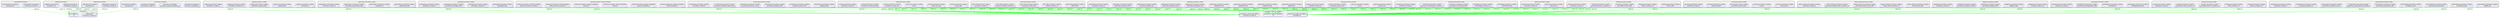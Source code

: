 digraph ColumnSameAsNetwork {
graph [
            fontname="Helvetica",
            fontsize=12,
            bgcolor=white,
            splines=true,
            nodesep=0.6,
            concentrate=true,
            compound=true,
        ];
node [shape=box, style=rounded, fontname="Helvetica"];
edge [fontname="Helvetica"];
subgraph cluster_freeze_drying_procedure_models {
  C99 [color="blue", fillcolor="#ffffff", label="freeze_drying_procedure_models\nfreeze_dried_container_id"];
  C100 [color="blue", fillcolor="#ffffff", label="freeze_drying_procedure_models\nfreeze_dried_with"];
  C104 [color="blue", fillcolor="#ffffff", label="freeze_drying_procedure_models\nprocedure_freeze_dried_container_id"];
  C105 [color="blue", fillcolor="#ffffff", label="freeze_drying_procedure_models\nprocedure_freeze_dried_with"];
  C106 [color="blue", fillcolor="#ffffff", label="freeze_drying_procedure_models\nprocedure_model_id"];
  label="freeze_drying_procedure_models";
  style="filled, rounded";
  fillcolor="#f0f0f0";
}
subgraph cluster_shared_procedure_model_trackables {
  C285 [color="blue", fillcolor="#ffffff", label="shared_procedure_model_trackables\nchild_id"];
  C286 [color="blue", fillcolor="#ffffff", label="shared_procedure_model_trackables\nchild_procedure_model_id"];
  C287 [color="blue", fillcolor="#ffffff", label="shared_procedure_model_trackables\nchild_trackable_id"];
  C290 [color="blue", fillcolor="#ffffff", label="shared_procedure_model_trackables\nparent_id"];
  C291 [color="blue", fillcolor="#ffffff", label="shared_procedure_model_trackables\nparent_procedure_model_id"];
  C292 [color="blue", fillcolor="#ffffff", label="shared_procedure_model_trackables\nparent_trackable_id"];
  label="shared_procedure_model_trackables";
  style="filled, rounded";
  fillcolor="#f0f0f0";
}
subgraph cluster_weighing_procedure_models {
  C395 [color="blue", fillcolor="#ffffff", label="weighing_procedure_models\nprocedure_model_id"];
  C396 [color="blue", fillcolor="#ffffff", label="weighing_procedure_models\nprocedure_sample_container"];
  C397 [color="blue", fillcolor="#ffffff", label="weighing_procedure_models\nprocedure_weighed_with"];
  C398 [color="blue", fillcolor="#ffffff", label="weighing_procedure_models\nsample_container_id"];
  C399 [color="blue", fillcolor="#ffffff", label="weighing_procedure_models\nweighed_with"];
  label="weighing_procedure_models";
  style="filled, rounded";
  fillcolor="#f0f0f0";
}
subgraph cluster_weighing_procedures {
  C401 [color="blue", fillcolor="#ffffff", label="weighing_procedures\nprocedure_id"];
  C402 [color="blue", fillcolor="#ffffff", label="weighing_procedures\nprocedure_model_id"];
  label="weighing_procedures";
  style="filled, rounded";
  fillcolor="#f0f0f0";
}
subgraph cluster_mixing_procedure_models {
  C140 [color="blue", fillcolor="#ffffff", label="mixing_procedure_models\nmeasured_with"];
  C141 [color="blue", fillcolor="#ffffff", label="mixing_procedure_models\nmixed_with"];
  C142 [color="blue", fillcolor="#ffffff", label="mixing_procedure_models\nprocedure_measured_with"];
  C143 [color="blue", fillcolor="#ffffff", label="mixing_procedure_models\nprocedure_mixed_into"];
  C144 [color="blue", fillcolor="#ffffff", label="mixing_procedure_models\nprocedure_model_id"];
  C145 [color="blue", fillcolor="#ffffff", label="mixing_procedure_models\nsource"];
  label="mixing_procedure_models";
  style="filled, rounded";
  fillcolor="#f0f0f0";
}
subgraph cluster_aliquoting_procedures {
  C19 [color="blue", fillcolor="#ffffff", label="aliquoting_procedures\nprocedure_id"];
  C20 [color="blue", fillcolor="#ffffff", label="aliquoting_procedures\nprocedure_model_id"];
  label="aliquoting_procedures";
  style="filled, rounded";
  fillcolor="#f0f0f0";
}
subgraph cluster_photograph_procedure_models {
  C186 [color="blue", fillcolor="#ffffff", label="photograph_procedure_models\nphotographed_with"];
  C187 [color="blue", fillcolor="#ffffff", label="photograph_procedure_models\nprocedure_model_id"];
  C188 [color="blue", fillcolor="#ffffff", label="photograph_procedure_models\nprocedure_photographed_with"];
  C189 [color="blue", fillcolor="#ffffff", label="photograph_procedure_models\ntrackable_id"];
  label="photograph_procedure_models";
  style="filled, rounded";
  fillcolor="#f0f0f0";
}
subgraph cluster_storage_procedure_models {
  C307 [color="blue", fillcolor="#ffffff", label="storage_procedure_models\nchild_container_id"];
  C310 [color="blue", fillcolor="#ffffff", label="storage_procedure_models\nparent_container_id"];
  C311 [color="blue", fillcolor="#ffffff", label="storage_procedure_models\nprocedure_child_container_id"];
  C312 [color="blue", fillcolor="#ffffff", label="storage_procedure_models\nprocedure_model_id"];
  C313 [color="blue", fillcolor="#ffffff", label="storage_procedure_models\nprocedure_parent_container_id"];
  label="storage_procedure_models";
  style="filled, rounded";
  fillcolor="#f0f0f0";
}
subgraph cluster_supernatant_procedure_models {
  C315 [color="blue", fillcolor="#ffffff", label="supernatant_procedure_models\npipette_tip"];
  C316 [color="blue", fillcolor="#ffffff", label="supernatant_procedure_models\nprocedure_model_id"];
  C317 [color="blue", fillcolor="#ffffff", label="supernatant_procedure_models\nprocedure_pipette_tip"];
  C318 [color="blue", fillcolor="#ffffff", label="supernatant_procedure_models\nprocedure_stratified_source"];
  C319 [color="blue", fillcolor="#ffffff", label="supernatant_procedure_models\nprocedure_supernatant_destination"];
  C320 [color="blue", fillcolor="#ffffff", label="supernatant_procedure_models\nprocedure_transferred_with"];
  C321 [color="blue", fillcolor="#ffffff", label="supernatant_procedure_models\nstratified_source"];
  C322 [color="blue", fillcolor="#ffffff", label="supernatant_procedure_models\nsupernatant_destination"];
  C323 [color="blue", fillcolor="#ffffff", label="supernatant_procedure_models\ntransferred_with"];
  label="supernatant_procedure_models";
  style="filled, rounded";
  fillcolor="#f0f0f0";
}
subgraph cluster_procedure_trackables {
  C222 [color="blue", fillcolor="#ffffff", label="procedure_trackables\nancestor_trackable_id"];
  C226 [color="blue", fillcolor="#ffffff", label="procedure_trackables\nprocedure_id"];
  C227 [color="blue", fillcolor="#ffffff", label="procedure_trackables\nprocedure_model_id"];
  C228 [color="blue", fillcolor="#ffffff", label="procedure_trackables\nprocedure_model_trackable_id"];
  label="procedure_trackables";
  style="filled, rounded";
  fillcolor="#f0f0f0";
}
subgraph cluster_capping_procedure_models {
  C40 [color="blue", fillcolor="#ffffff", label="capping_procedure_models\ncapped_with"];
  C41 [color="blue", fillcolor="#ffffff", label="capping_procedure_models\ncontainer_id"];
  C42 [color="blue", fillcolor="#ffffff", label="capping_procedure_models\nprocedure_capped_with"];
  C43 [color="blue", fillcolor="#ffffff", label="capping_procedure_models\nprocedure_container_id"];
  C44 [color="blue", fillcolor="#ffffff", label="capping_procedure_models\nprocedure_model_id"];
  label="capping_procedure_models";
  style="filled, rounded";
  fillcolor="#f0f0f0";
}
subgraph cluster_procedures {
  C232 [color="blue", fillcolor="#ffffff", label="procedures\nid"];
  C233 [color="blue", fillcolor="#ffffff", label="procedures\nprocedure_model_id"];
  label="procedures";
  style="filled, rounded";
  fillcolor="#f0f0f0";
}
subgraph cluster_geolocation_procedure_models {
  C117 [color="blue", fillcolor="#ffffff", label="geolocation_procedure_models\ngeolocated_with"];
  C118 [color="blue", fillcolor="#ffffff", label="geolocation_procedure_models\nprocedure_geolocated_with"];
  C119 [color="blue", fillcolor="#ffffff", label="geolocation_procedure_models\nprocedure_model_id"];
  C120 [color="blue", fillcolor="#ffffff", label="geolocation_procedure_models\ntrackable_id"];
  label="geolocation_procedure_models";
  style="filled, rounded";
  fillcolor="#f0f0f0";
}
subgraph cluster_packaging_procedure_models {
  C168 [color="blue", fillcolor="#ffffff", label="packaging_procedure_models\npackaged_with"];
  C169 [color="blue", fillcolor="#ffffff", label="packaging_procedure_models\nprocedure_model_id"];
  C170 [color="blue", fillcolor="#ffffff", label="packaging_procedure_models\nprocedure_packaged_with"];
  C171 [color="blue", fillcolor="#ffffff", label="packaging_procedure_models\nprocedure_sample_id"];
  label="packaging_procedure_models";
  style="filled, rounded";
  fillcolor="#f0f0f0";
}
subgraph cluster_procedure_model_trackables {
  C206 [color="blue", fillcolor="#ffffff", label="procedure_model_trackables\nid"];
  C208 [color="blue", fillcolor="#ffffff", label="procedure_model_trackables\nprocedure_model_id"];
  C209 [color="blue", fillcolor="#ffffff", label="procedure_model_trackables\ntrackable_id"];
  label="procedure_model_trackables";
  style="filled, rounded";
  fillcolor="#f0f0f0";
}
subgraph cluster_fractioning_procedure_models {
  C90 [color="blue", fillcolor="#ffffff", label="fractioning_procedure_models\nfragment_placed_into"];
  C92 [color="blue", fillcolor="#ffffff", label="fractioning_procedure_models\nprocedure_fragment_placed_into"];
  C93 [color="blue", fillcolor="#ffffff", label="fractioning_procedure_models\nprocedure_fragment_source"];
  C94 [color="blue", fillcolor="#ffffff", label="fractioning_procedure_models\nprocedure_model_id"];
  C95 [color="blue", fillcolor="#ffffff", label="fractioning_procedure_models\nprocedure_weighed_with"];
  C97 [color="blue", fillcolor="#ffffff", label="fractioning_procedure_models\nweighed_with"];
  label="fractioning_procedure_models";
  style="filled, rounded";
  fillcolor="#f0f0f0";
}
subgraph cluster_ball_mill_procedure_models {
  C25 [color="blue", fillcolor="#ffffff", label="ball_mill_procedure_models\nmilled_container_id"];
  C26 [color="blue", fillcolor="#ffffff", label="ball_mill_procedure_models\nmilled_with"];
  C27 [color="blue", fillcolor="#ffffff", label="ball_mill_procedure_models\nprocedure_milled_container_id"];
  C28 [color="blue", fillcolor="#ffffff", label="ball_mill_procedure_models\nprocedure_milled_with"];
  C29 [color="blue", fillcolor="#ffffff", label="ball_mill_procedure_models\nprocedure_model_id"];
  label="ball_mill_procedure_models";
  style="filled, rounded";
  fillcolor="#f0f0f0";
}
subgraph cluster_supernatant_procedures {
  C325 [color="blue", fillcolor="#ffffff", label="supernatant_procedures\nprocedure_id"];
  C326 [color="blue", fillcolor="#ffffff", label="supernatant_procedures\nprocedure_model_id"];
  label="supernatant_procedures";
  style="filled, rounded";
  fillcolor="#f0f0f0";
}
subgraph cluster_aliquoting_procedure_models {
  C6 [color="blue", fillcolor="#ffffff", label="aliquoting_procedure_models\naliquoted_from"];
  C7 [color="blue", fillcolor="#ffffff", label="aliquoting_procedure_models\naliquoted_into"];
  C8 [color="blue", fillcolor="#ffffff", label="aliquoting_procedure_models\naliquoted_with"];
  C10 [color="blue", fillcolor="#ffffff", label="aliquoting_procedure_models\npipette_tip"];
  C11 [color="blue", fillcolor="#ffffff", label="aliquoting_procedure_models\nprocedure_aliquoted_from"];
  C12 [color="blue", fillcolor="#ffffff", label="aliquoting_procedure_models\nprocedure_aliquoted_into"];
  C13 [color="blue", fillcolor="#ffffff", label="aliquoting_procedure_models\nprocedure_aliquoted_with"];
  C14 [color="blue", fillcolor="#ffffff", label="aliquoting_procedure_models\nprocedure_model_id"];
  C15 [color="blue", fillcolor="#ffffff", label="aliquoting_procedure_models\nprocedure_pipette_tip"];
  label="aliquoting_procedure_models";
  style="filled, rounded";
  fillcolor="#f0f0f0";
}
subgraph cluster_placing_procedure_models {
  C192 [color="blue", fillcolor="#ffffff", label="placing_procedure_models\nplaced_into"];
  C193 [color="blue", fillcolor="#ffffff", label="placing_procedure_models\nprocedure_model_id"];
  C194 [color="blue", fillcolor="#ffffff", label="placing_procedure_models\nprocedure_placed_into"];
  C196 [color="blue", fillcolor="#ffffff", label="placing_procedure_models\nsource"];
  label="placing_procedure_models";
  style="filled, rounded";
  fillcolor="#f0f0f0";
}
subgraph cluster_centrifuge_procedure_models {
  C46 [color="blue", fillcolor="#ffffff", label="centrifuge_procedure_models\ncentrifuged_container_id"];
  C47 [color="blue", fillcolor="#ffffff", label="centrifuge_procedure_models\ncentrifuged_with"];
  C50 [color="blue", fillcolor="#ffffff", label="centrifuge_procedure_models\nprocedure_centrifuged_container_id"];
  C51 [color="blue", fillcolor="#ffffff", label="centrifuge_procedure_models\nprocedure_centrifuged_with"];
  C52 [color="blue", fillcolor="#ffffff", label="centrifuge_procedure_models\nprocedure_model_id"];
  label="centrifuge_procedure_models";
  style="filled, rounded";
  fillcolor="#f0f0f0";
}
subgraph cluster_disposal_procedure_models {
  C80 [color="blue", fillcolor="#ffffff", label="disposal_procedure_models\ndisposed_id"];
  C81 [color="blue", fillcolor="#ffffff", label="disposal_procedure_models\nprocedure_model_id"];
  label="disposal_procedure_models";
  style="filled, rounded";
  fillcolor="#f0f0f0";
}
subgraph cluster_freezing_procedure_models {
  C109 [color="blue", fillcolor="#ffffff", label="freezing_procedure_models\nfrozen_container_id"];
  C110 [color="blue", fillcolor="#ffffff", label="freezing_procedure_models\nfrozen_with"];
  C113 [color="blue", fillcolor="#ffffff", label="freezing_procedure_models\nprocedure_frozen_container_id"];
  C114 [color="blue", fillcolor="#ffffff", label="freezing_procedure_models\nprocedure_frozen_with"];
  C115 [color="blue", fillcolor="#ffffff", label="freezing_procedure_models\nprocedure_model_id"];
  label="freezing_procedure_models";
  style="filled, rounded";
  fillcolor="#f0f0f0";
}
subgraph cluster_pouring_procedure_models {
  C199 [color="blue", fillcolor="#ffffff", label="pouring_procedure_models\nmeasured_with"];
  C200 [color="blue", fillcolor="#ffffff", label="pouring_procedure_models\npoured_into"];
  C201 [color="blue", fillcolor="#ffffff", label="pouring_procedure_models\nprocedure_model_id"];
  C202 [color="blue", fillcolor="#ffffff", label="pouring_procedure_models\nprocedure_poured_into"];
  C203 [color="blue", fillcolor="#ffffff", label="pouring_procedure_models\nsource"];
  label="pouring_procedure_models";
  style="filled, rounded";
  fillcolor="#f0f0f0";
}
  C6 -> C209 [color="green", label="same as"];
  C7 -> C209 [color="green", label="same as"];
  C8 -> C209 [color="green", label="same as"];
  C10 -> C209 [color="green", label="same as"];
  C11 -> C206 [color="green", label="same as"];
  C12 -> C206 [color="green", label="same as"];
  C13 -> C206 [color="green", label="same as"];
  C14 -> C208 [color="green", label="same as"];
  C15 -> C206 [color="green", label="same as"];
  C19 -> C232 [color="green", label="same as"];
  C20 -> C233 [color="green", label="same as"];
  C25 -> C209 [color="green", label="same as"];
  C26 -> C209 [color="green", label="same as"];
  C27 -> C206 [color="green", label="same as"];
  C28 -> C206 [color="green", label="same as"];
  C29 -> C208 [color="green", label="same as"];
  C40 -> C209 [color="green", label="same as"];
  C41 -> C209 [color="green", label="same as"];
  C42 -> C206 [color="green", label="same as"];
  C43 -> C206 [color="green", label="same as"];
  C44 -> C208 [color="green", label="same as"];
  C46 -> C209 [color="green", label="same as"];
  C47 -> C209 [color="green", label="same as"];
  C50 -> C206 [color="green", label="same as"];
  C51 -> C206 [color="green", label="same as"];
  C52 -> C208 [color="green", label="same as"];
  C80 -> C206 [color="green", label="same as"];
  C81 -> C208 [color="green", label="same as"];
  C90 -> C209 [color="green", label="same as"];
  C92 -> C206 [color="green", label="same as"];
  C93 -> C206 [color="green", label="same as"];
  C94 -> C208 [color="green", label="same as"];
  C95 -> C206 [color="green", label="same as"];
  C97 -> C209 [color="green", label="same as"];
  C99 -> C209 [color="green", label="same as"];
  C100 -> C209 [color="green", label="same as"];
  C104 -> C206 [color="green", label="same as"];
  C105 -> C206 [color="green", label="same as"];
  C106 -> C208 [color="green", label="same as"];
  C109 -> C209 [color="green", label="same as"];
  C110 -> C209 [color="green", label="same as"];
  C113 -> C206 [color="green", label="same as"];
  C114 -> C206 [color="green", label="same as"];
  C115 -> C208 [color="green", label="same as"];
  C117 -> C209 [color="green", label="same as"];
  C118 -> C206 [color="green", label="same as"];
  C119 -> C208 [color="green", label="same as"];
  C120 -> C206 [color="green", label="same as"];
  C140 -> C209 [color="green", label="same as"];
  C141 -> C209 [color="green", label="same as"];
  C142 -> C206 [color="green", label="same as"];
  C143 -> C206 [color="green", label="same as"];
  C144 -> C208 [color="green", label="same as"];
  C145 -> C206 [color="green", label="same as"];
  C168 -> C209 [color="green", label="same as"];
  C169 -> C208 [color="green", label="same as"];
  C170 -> C206 [color="green", label="same as"];
  C171 -> C206 [color="green", label="same as"];
  C186 -> C209 [color="green", label="same as"];
  C187 -> C208 [color="green", label="same as"];
  C188 -> C206 [color="green", label="same as"];
  C189 -> C206 [color="green", label="same as"];
  C192 -> C209 [color="green", label="same as"];
  C193 -> C208 [color="green", label="same as"];
  C194 -> C206 [color="green", label="same as"];
  C196 -> C206 [color="green", label="same as"];
  C199 -> C206 [color="green", label="same as"];
  C200 -> C209 [color="green", label="same as"];
  C201 -> C208 [color="green", label="same as"];
  C202 -> C206 [color="green", label="same as"];
  C203 -> C206 [color="green", label="same as"];
  C222 -> C209 [color="green", label="same as"];
  C226 -> C232 [color="green", label="same as"];
  C227 -> C208 [color="green", label="same as"];
  C227 -> C233 [color="green", label="same as"];
  C228 -> C206 [color="green", label="same as"];
  C285 -> C206 [color="green", label="same as"];
  C286 -> C208 [color="green", label="same as"];
  C287 -> C209 [color="green", label="same as"];
  C290 -> C206 [color="green", label="same as"];
  C291 -> C208 [color="green", label="same as"];
  C292 -> C209 [color="green", label="same as"];
  C307 -> C209 [color="green", label="same as"];
  C310 -> C209 [color="green", label="same as"];
  C311 -> C206 [color="green", label="same as"];
  C312 -> C208 [color="green", label="same as"];
  C313 -> C206 [color="green", label="same as"];
  C315 -> C209 [color="green", label="same as"];
  C316 -> C208 [color="green", label="same as"];
  C317 -> C206 [color="green", label="same as"];
  C318 -> C206 [color="green", label="same as"];
  C319 -> C206 [color="green", label="same as"];
  C320 -> C206 [color="green", label="same as"];
  C321 -> C209 [color="green", label="same as"];
  C322 -> C209 [color="green", label="same as"];
  C323 -> C209 [color="green", label="same as"];
  C325 -> C232 [color="green", label="same as"];
  C326 -> C233 [color="green", label="same as"];
  C395 -> C208 [color="green", label="same as"];
  C396 -> C206 [color="green", label="same as"];
  C397 -> C206 [color="green", label="same as"];
  C398 -> C209 [color="green", label="same as"];
  C399 -> C209 [color="green", label="same as"];
  C401 -> C232 [color="green", label="same as"];
  C402 -> C233 [color="green", label="same as"];
}
